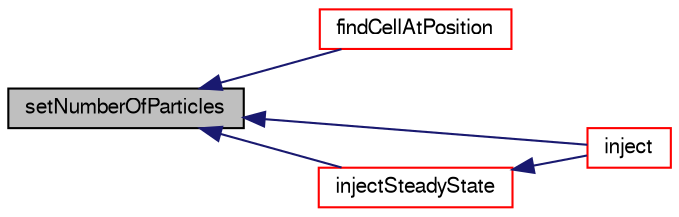 digraph "setNumberOfParticles"
{
  bgcolor="transparent";
  edge [fontname="FreeSans",fontsize="10",labelfontname="FreeSans",labelfontsize="10"];
  node [fontname="FreeSans",fontsize="10",shape=record];
  rankdir="LR";
  Node617 [label="setNumberOfParticles",height=0.2,width=0.4,color="black", fillcolor="grey75", style="filled", fontcolor="black"];
  Node617 -> Node618 [dir="back",color="midnightblue",fontsize="10",style="solid",fontname="FreeSans"];
  Node618 [label="findCellAtPosition",height=0.2,width=0.4,color="red",URL="$a24074.html#a18fadf762d75219d688315104c8b1ce1",tooltip="Find the cell that contains the supplied position. "];
  Node617 -> Node620 [dir="back",color="midnightblue",fontsize="10",style="solid",fontname="FreeSans"];
  Node620 [label="inject",height=0.2,width=0.4,color="red",URL="$a24074.html#ad56021712258ad92961ed1dcb0941870",tooltip="Main injection loop. "];
  Node617 -> Node623 [dir="back",color="midnightblue",fontsize="10",style="solid",fontname="FreeSans"];
  Node623 [label="injectSteadyState",height=0.2,width=0.4,color="red",URL="$a24074.html#a9c90fd504e4159250942be6d20db9095",tooltip="Main injection loop - steady-state. "];
  Node623 -> Node620 [dir="back",color="midnightblue",fontsize="10",style="solid",fontname="FreeSans"];
}
